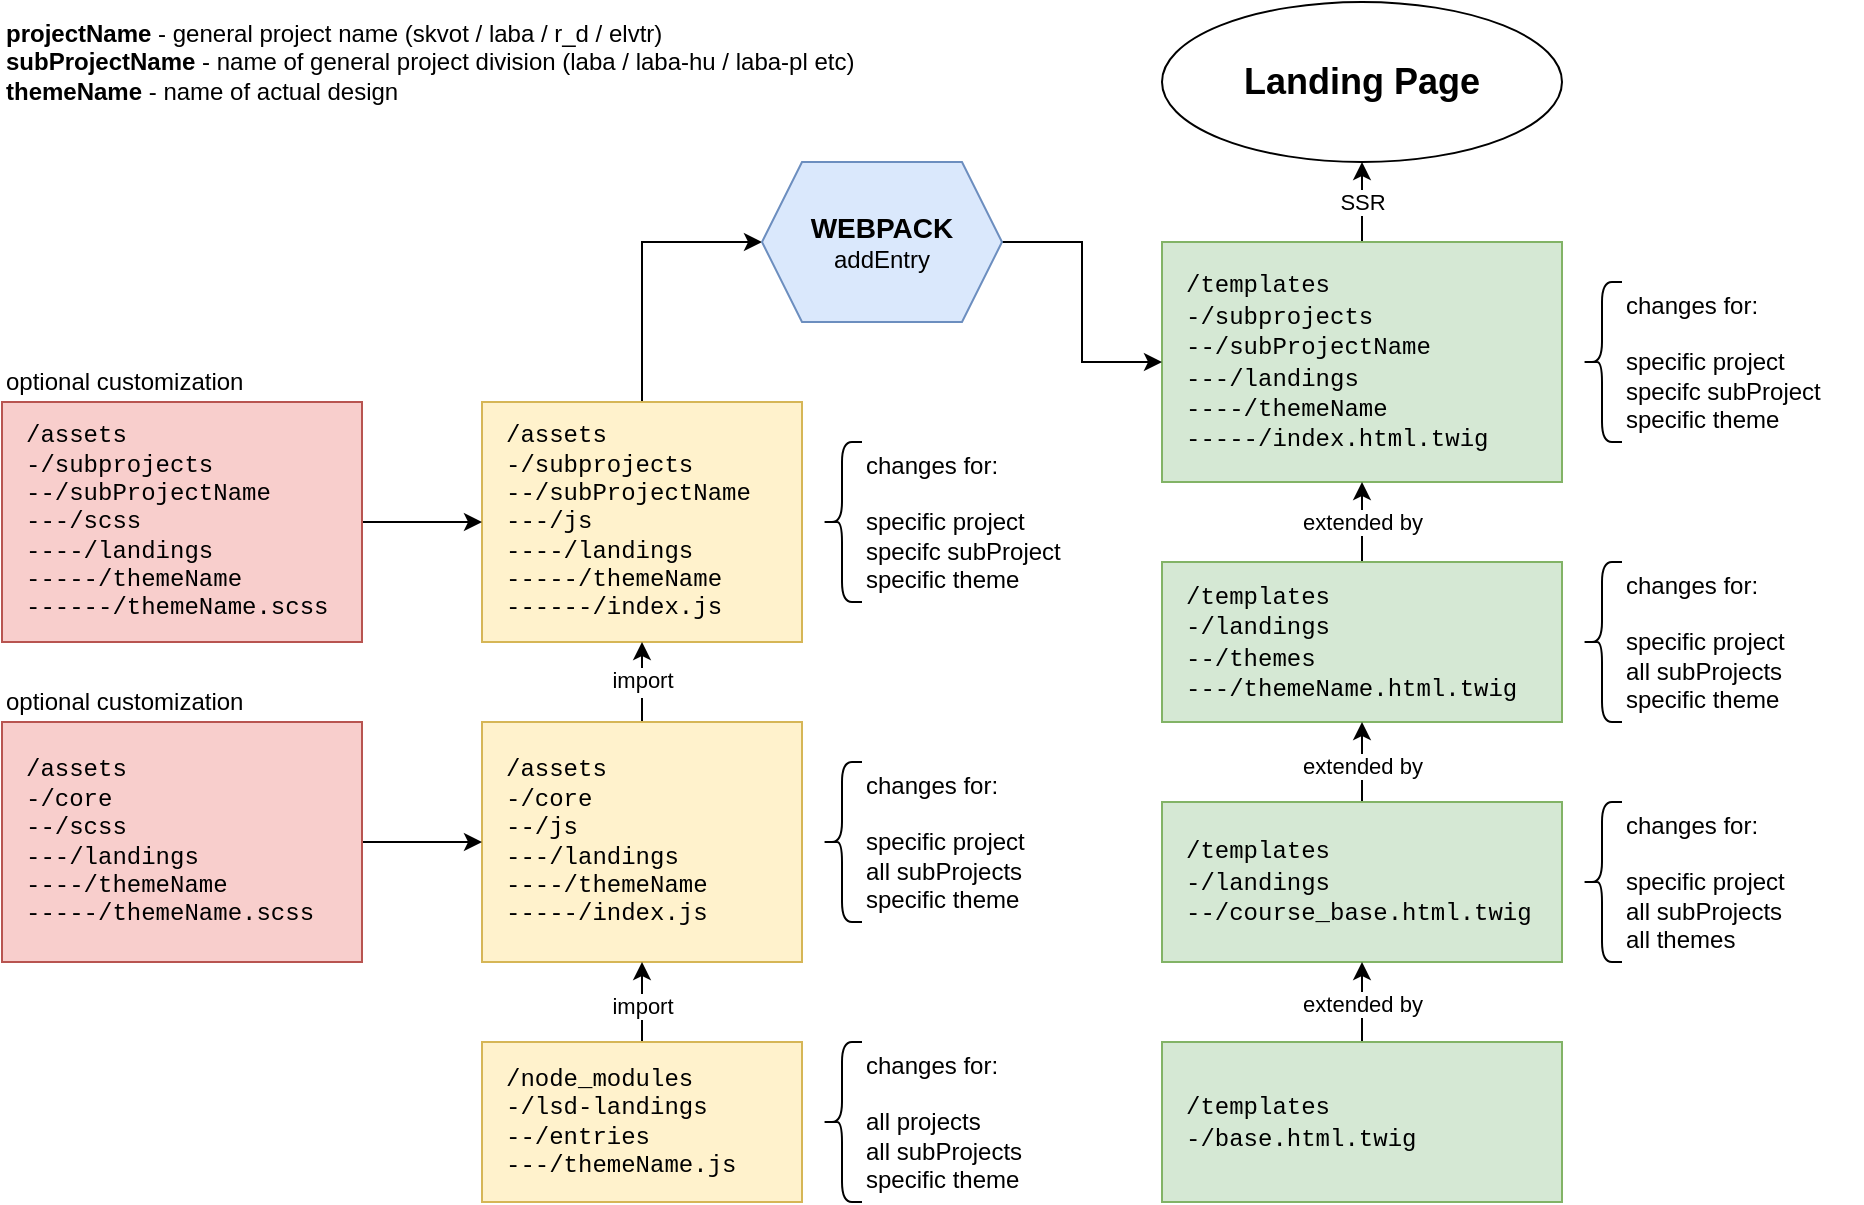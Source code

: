 <mxfile version="17.4.2" type="github">
  <diagram id="SSUtrejDLkclI3R_So_Q" name="Page-1">
    <mxGraphModel dx="823" dy="534" grid="1" gridSize="10" guides="1" tooltips="1" connect="1" arrows="1" fold="1" page="0" pageScale="1" pageWidth="850" pageHeight="1100" math="0" shadow="0">
      <root>
        <mxCell id="0" />
        <mxCell id="1" parent="0" />
        <mxCell id="MFMrkfUyuCXNLZ0RxfUw-14" value="&lt;b&gt;projectName&lt;/b&gt; - general project name (skvot / laba / r_d / elvtr)&lt;br&gt;&lt;b&gt;subProjectName&lt;/b&gt; - name of general project division (laba / laba-hu / laba-pl etc)&lt;br&gt;&lt;b&gt;themeName&lt;/b&gt; - name of actual design" style="text;html=1;strokeColor=none;fillColor=none;align=left;verticalAlign=middle;whiteSpace=wrap;rounded=0;" parent="1" vertex="1">
          <mxGeometry y="40" width="440" height="60" as="geometry" />
        </mxCell>
        <mxCell id="MFMrkfUyuCXNLZ0RxfUw-15" value="&lt;font size=&quot;1&quot;&gt;&lt;b style=&quot;font-size: 18px&quot;&gt;Landing Page&lt;/b&gt;&lt;/font&gt;" style="ellipse;whiteSpace=wrap;html=1;" parent="1" vertex="1">
          <mxGeometry x="580" y="40" width="200" height="80" as="geometry" />
        </mxCell>
        <mxCell id="MFMrkfUyuCXNLZ0RxfUw-17" value="SSR" style="edgeStyle=orthogonalEdgeStyle;rounded=0;orthogonalLoop=1;jettySize=auto;html=1;entryX=0.5;entryY=1;entryDx=0;entryDy=0;" parent="1" source="MFMrkfUyuCXNLZ0RxfUw-16" target="MFMrkfUyuCXNLZ0RxfUw-15" edge="1">
          <mxGeometry relative="1" as="geometry" />
        </mxCell>
        <mxCell id="MFMrkfUyuCXNLZ0RxfUw-16" value="&lt;font face=&quot;Courier New&quot;&gt;/templates&lt;br&gt;-/subprojects&lt;br&gt;--/subProjectName&lt;br&gt;---/landings&lt;br&gt;----/themeName&lt;br&gt;-----/index.html.twig&lt;/font&gt;" style="rounded=0;whiteSpace=wrap;html=1;align=left;spacingLeft=10;fillColor=#d5e8d4;strokeColor=#82b366;" parent="1" vertex="1">
          <mxGeometry x="580" y="160" width="200" height="120" as="geometry" />
        </mxCell>
        <mxCell id="MFMrkfUyuCXNLZ0RxfUw-19" value="extended by" style="edgeStyle=orthogonalEdgeStyle;rounded=0;orthogonalLoop=1;jettySize=auto;html=1;entryX=0.5;entryY=1;entryDx=0;entryDy=0;fontFamily=Helvetica;" parent="1" source="MFMrkfUyuCXNLZ0RxfUw-18" target="MFMrkfUyuCXNLZ0RxfUw-16" edge="1">
          <mxGeometry relative="1" as="geometry" />
        </mxCell>
        <mxCell id="MFMrkfUyuCXNLZ0RxfUw-18" value="&lt;font face=&quot;Courier New&quot;&gt;/templates&lt;br&gt;-/landings&lt;br&gt;--/themes&lt;br&gt;---/themeName.html.twig&lt;br&gt;&lt;/font&gt;" style="rounded=0;whiteSpace=wrap;html=1;align=left;spacingLeft=10;fillColor=#d5e8d4;strokeColor=#82b366;" parent="1" vertex="1">
          <mxGeometry x="580" y="320" width="200" height="80" as="geometry" />
        </mxCell>
        <mxCell id="MFMrkfUyuCXNLZ0RxfUw-21" style="edgeStyle=orthogonalEdgeStyle;rounded=0;orthogonalLoop=1;jettySize=auto;html=1;entryX=0.5;entryY=1;entryDx=0;entryDy=0;fontFamily=Helvetica;" parent="1" source="MFMrkfUyuCXNLZ0RxfUw-20" target="MFMrkfUyuCXNLZ0RxfUw-18" edge="1">
          <mxGeometry relative="1" as="geometry" />
        </mxCell>
        <mxCell id="MFMrkfUyuCXNLZ0RxfUw-22" value="extended by" style="edgeLabel;html=1;align=center;verticalAlign=middle;resizable=0;points=[];fontFamily=Helvetica;" parent="MFMrkfUyuCXNLZ0RxfUw-21" vertex="1" connectable="0">
          <mxGeometry x="-0.072" relative="1" as="geometry">
            <mxPoint as="offset" />
          </mxGeometry>
        </mxCell>
        <mxCell id="MFMrkfUyuCXNLZ0RxfUw-20" value="&lt;font face=&quot;Courier New&quot;&gt;/templates&lt;br&gt;-/landings&lt;br&gt;--/course_base.html.twig&lt;br&gt;&lt;/font&gt;" style="rounded=0;whiteSpace=wrap;html=1;align=left;spacingLeft=10;fillColor=#d5e8d4;strokeColor=#82b366;" parent="1" vertex="1">
          <mxGeometry x="580" y="440" width="200" height="80" as="geometry" />
        </mxCell>
        <mxCell id="MFMrkfUyuCXNLZ0RxfUw-23" style="edgeStyle=orthogonalEdgeStyle;rounded=0;orthogonalLoop=1;jettySize=auto;html=1;entryX=0.5;entryY=1;entryDx=0;entryDy=0;fontFamily=Helvetica;" parent="1" source="MFMrkfUyuCXNLZ0RxfUw-25" edge="1">
          <mxGeometry relative="1" as="geometry">
            <mxPoint x="680" y="520" as="targetPoint" />
          </mxGeometry>
        </mxCell>
        <mxCell id="MFMrkfUyuCXNLZ0RxfUw-24" value="extended by" style="edgeLabel;html=1;align=center;verticalAlign=middle;resizable=0;points=[];fontFamily=Helvetica;" parent="MFMrkfUyuCXNLZ0RxfUw-23" vertex="1" connectable="0">
          <mxGeometry x="-0.072" relative="1" as="geometry">
            <mxPoint as="offset" />
          </mxGeometry>
        </mxCell>
        <mxCell id="MFMrkfUyuCXNLZ0RxfUw-25" value="&lt;font face=&quot;Courier New&quot;&gt;/templates&lt;br&gt;-/base.html.twig&lt;br&gt;&lt;/font&gt;" style="rounded=0;whiteSpace=wrap;html=1;align=left;spacingLeft=10;fillColor=#d5e8d4;strokeColor=#82b366;" parent="1" vertex="1">
          <mxGeometry x="580" y="560" width="200" height="80" as="geometry" />
        </mxCell>
        <mxCell id="MFMrkfUyuCXNLZ0RxfUw-39" value="" style="shape=curlyBracket;whiteSpace=wrap;html=1;rounded=1;labelBorderColor=none;fontFamily=Helvetica;" parent="1" vertex="1">
          <mxGeometry x="790" y="180" width="20" height="80" as="geometry" />
        </mxCell>
        <mxCell id="MFMrkfUyuCXNLZ0RxfUw-40" value="changes for:&lt;br&gt;&lt;br&gt;specific project&lt;br&gt;specifc subProject&lt;br&gt;specific theme" style="text;html=1;strokeColor=none;fillColor=none;align=left;verticalAlign=middle;whiteSpace=wrap;rounded=0;labelBorderColor=none;fontFamily=Helvetica;" parent="1" vertex="1">
          <mxGeometry x="810" y="180" width="120" height="80" as="geometry" />
        </mxCell>
        <mxCell id="MFMrkfUyuCXNLZ0RxfUw-41" value="" style="shape=curlyBracket;whiteSpace=wrap;html=1;rounded=1;labelBorderColor=none;fontFamily=Helvetica;" parent="1" vertex="1">
          <mxGeometry x="790" y="320" width="20" height="80" as="geometry" />
        </mxCell>
        <mxCell id="MFMrkfUyuCXNLZ0RxfUw-42" value="changes for:&lt;br&gt;&lt;br&gt;specific project&lt;br&gt;all subProjects&lt;br&gt;specific theme" style="text;html=1;strokeColor=none;fillColor=none;align=left;verticalAlign=middle;whiteSpace=wrap;rounded=0;labelBorderColor=none;fontFamily=Helvetica;" parent="1" vertex="1">
          <mxGeometry x="810" y="320" width="120" height="80" as="geometry" />
        </mxCell>
        <mxCell id="MFMrkfUyuCXNLZ0RxfUw-43" value="" style="shape=curlyBracket;whiteSpace=wrap;html=1;rounded=1;labelBorderColor=none;fontFamily=Helvetica;" parent="1" vertex="1">
          <mxGeometry x="790" y="440" width="20" height="80" as="geometry" />
        </mxCell>
        <mxCell id="MFMrkfUyuCXNLZ0RxfUw-44" value="changes for:&lt;br&gt;&lt;br&gt;specific project&lt;br&gt;all subProjects&lt;br&gt;all themes" style="text;html=1;strokeColor=none;fillColor=none;align=left;verticalAlign=middle;whiteSpace=wrap;rounded=0;labelBorderColor=none;fontFamily=Helvetica;" parent="1" vertex="1">
          <mxGeometry x="810" y="440" width="120" height="80" as="geometry" />
        </mxCell>
        <mxCell id="MFMrkfUyuCXNLZ0RxfUw-54" style="edgeStyle=orthogonalEdgeStyle;rounded=0;orthogonalLoop=1;jettySize=auto;html=1;entryX=0;entryY=0.5;entryDx=0;entryDy=0;fontFamily=Helvetica;" parent="1" source="MFMrkfUyuCXNLZ0RxfUw-45" target="MFMrkfUyuCXNLZ0RxfUw-52" edge="1">
          <mxGeometry relative="1" as="geometry" />
        </mxCell>
        <mxCell id="MFMrkfUyuCXNLZ0RxfUw-45" value="/assets&lt;br&gt;-/subprojects&lt;br&gt;--/subProjectName&lt;br&gt;---/js&lt;br&gt;----/landings&lt;br&gt;-----/themeName&lt;br&gt;------/index.js" style="rounded=0;whiteSpace=wrap;html=1;labelBorderColor=none;fontFamily=Courier New;align=left;spacingLeft=10;fillColor=#fff2cc;strokeColor=#d6b656;" parent="1" vertex="1">
          <mxGeometry x="240" y="240" width="160" height="120" as="geometry" />
        </mxCell>
        <mxCell id="MFMrkfUyuCXNLZ0RxfUw-49" value="&lt;font face=&quot;Helvetica&quot;&gt;import&lt;/font&gt;" style="edgeStyle=orthogonalEdgeStyle;rounded=0;orthogonalLoop=1;jettySize=auto;html=1;entryX=0.5;entryY=1;entryDx=0;entryDy=0;fontFamily=Courier New;" parent="1" source="MFMrkfUyuCXNLZ0RxfUw-46" target="MFMrkfUyuCXNLZ0RxfUw-45" edge="1">
          <mxGeometry relative="1" as="geometry" />
        </mxCell>
        <mxCell id="MFMrkfUyuCXNLZ0RxfUw-46" value="/assets&lt;br&gt;-/core&lt;br&gt;--/js&lt;br&gt;---/landings&lt;br&gt;----/themeName&lt;br&gt;-----/index.js" style="rounded=0;whiteSpace=wrap;html=1;labelBorderColor=none;fontFamily=Courier New;align=left;spacingLeft=10;fillColor=#fff2cc;strokeColor=#d6b656;" parent="1" vertex="1">
          <mxGeometry x="240" y="400" width="160" height="120" as="geometry" />
        </mxCell>
        <mxCell id="MFMrkfUyuCXNLZ0RxfUw-48" style="edgeStyle=orthogonalEdgeStyle;rounded=0;orthogonalLoop=1;jettySize=auto;html=1;entryX=0.5;entryY=1;entryDx=0;entryDy=0;fontFamily=Courier New;" parent="1" source="MFMrkfUyuCXNLZ0RxfUw-47" target="MFMrkfUyuCXNLZ0RxfUw-46" edge="1">
          <mxGeometry relative="1" as="geometry" />
        </mxCell>
        <mxCell id="MFMrkfUyuCXNLZ0RxfUw-50" value="import" style="edgeLabel;html=1;align=center;verticalAlign=middle;resizable=0;points=[];fontFamily=Helvetica;" parent="MFMrkfUyuCXNLZ0RxfUw-48" vertex="1" connectable="0">
          <mxGeometry x="-0.07" relative="1" as="geometry">
            <mxPoint as="offset" />
          </mxGeometry>
        </mxCell>
        <mxCell id="MFMrkfUyuCXNLZ0RxfUw-47" value="/node_modules&lt;br&gt;-/lsd-landings&lt;br&gt;--/entries&lt;br&gt;---/themeName.js" style="rounded=0;whiteSpace=wrap;html=1;labelBorderColor=none;fontFamily=Courier New;align=left;spacingLeft=10;fillColor=#fff2cc;strokeColor=#d6b656;" parent="1" vertex="1">
          <mxGeometry x="240" y="560" width="160" height="80" as="geometry" />
        </mxCell>
        <mxCell id="MFMrkfUyuCXNLZ0RxfUw-53" style="edgeStyle=orthogonalEdgeStyle;rounded=0;orthogonalLoop=1;jettySize=auto;html=1;entryX=0;entryY=0.5;entryDx=0;entryDy=0;fontFamily=Helvetica;" parent="1" source="MFMrkfUyuCXNLZ0RxfUw-52" target="MFMrkfUyuCXNLZ0RxfUw-16" edge="1">
          <mxGeometry relative="1" as="geometry" />
        </mxCell>
        <mxCell id="MFMrkfUyuCXNLZ0RxfUw-52" value="&lt;b&gt;&lt;font style=&quot;font-size: 14px&quot;&gt;WEBPACK&lt;/font&gt;&lt;/b&gt;&lt;br&gt;addEntry" style="shape=hexagon;perimeter=hexagonPerimeter2;whiteSpace=wrap;html=1;fixedSize=1;labelBorderColor=none;fontFamily=Helvetica;fillColor=#dae8fc;strokeColor=#6c8ebf;" parent="1" vertex="1">
          <mxGeometry x="380" y="120" width="120" height="80" as="geometry" />
        </mxCell>
        <mxCell id="MFMrkfUyuCXNLZ0RxfUw-55" value="" style="shape=curlyBracket;whiteSpace=wrap;html=1;rounded=1;labelBorderColor=none;fontFamily=Helvetica;" parent="1" vertex="1">
          <mxGeometry x="410" y="260" width="20" height="80" as="geometry" />
        </mxCell>
        <mxCell id="MFMrkfUyuCXNLZ0RxfUw-56" value="changes for:&lt;br&gt;&lt;br&gt;specific project&lt;br&gt;specifc subProject&lt;br&gt;specific theme" style="text;html=1;strokeColor=none;fillColor=none;align=left;verticalAlign=middle;whiteSpace=wrap;rounded=0;labelBorderColor=none;fontFamily=Helvetica;" parent="1" vertex="1">
          <mxGeometry x="430" y="260" width="110" height="80" as="geometry" />
        </mxCell>
        <mxCell id="MFMrkfUyuCXNLZ0RxfUw-57" value="" style="shape=curlyBracket;whiteSpace=wrap;html=1;rounded=1;labelBorderColor=none;fontFamily=Helvetica;" parent="1" vertex="1">
          <mxGeometry x="410" y="420" width="20" height="80" as="geometry" />
        </mxCell>
        <mxCell id="MFMrkfUyuCXNLZ0RxfUw-58" value="changes for:&lt;br&gt;&lt;br&gt;specific project&lt;br&gt;all subProjects&lt;br&gt;specific theme" style="text;html=1;strokeColor=none;fillColor=none;align=left;verticalAlign=middle;whiteSpace=wrap;rounded=0;labelBorderColor=none;fontFamily=Helvetica;" parent="1" vertex="1">
          <mxGeometry x="430" y="420" width="110" height="80" as="geometry" />
        </mxCell>
        <mxCell id="MFMrkfUyuCXNLZ0RxfUw-59" value="" style="shape=curlyBracket;whiteSpace=wrap;html=1;rounded=1;labelBorderColor=none;fontFamily=Helvetica;" parent="1" vertex="1">
          <mxGeometry x="410" y="560" width="20" height="80" as="geometry" />
        </mxCell>
        <mxCell id="MFMrkfUyuCXNLZ0RxfUw-60" value="changes for:&lt;br&gt;&lt;br&gt;all projects&lt;br&gt;all subProjects&lt;br&gt;specific theme" style="text;html=1;strokeColor=none;fillColor=none;align=left;verticalAlign=middle;whiteSpace=wrap;rounded=0;labelBorderColor=none;fontFamily=Helvetica;" parent="1" vertex="1">
          <mxGeometry x="430" y="560" width="110" height="80" as="geometry" />
        </mxCell>
        <mxCell id="MFMrkfUyuCXNLZ0RxfUw-64" style="edgeStyle=orthogonalEdgeStyle;rounded=0;orthogonalLoop=1;jettySize=auto;html=1;entryX=0;entryY=0.5;entryDx=0;entryDy=0;fontFamily=Helvetica;" parent="1" source="MFMrkfUyuCXNLZ0RxfUw-61" target="MFMrkfUyuCXNLZ0RxfUw-46" edge="1">
          <mxGeometry relative="1" as="geometry" />
        </mxCell>
        <mxCell id="MFMrkfUyuCXNLZ0RxfUw-61" value="/assets&lt;br&gt;-/core&lt;br&gt;--/scss&lt;br&gt;---/landings&lt;br&gt;----/themeName&lt;br&gt;-----/themeName.scss" style="rounded=0;whiteSpace=wrap;html=1;labelBorderColor=none;fontFamily=Courier New;align=left;spacingLeft=10;fillColor=#f8cecc;strokeColor=#b85450;" parent="1" vertex="1">
          <mxGeometry y="400" width="180" height="120" as="geometry" />
        </mxCell>
        <mxCell id="MFMrkfUyuCXNLZ0RxfUw-63" style="edgeStyle=orthogonalEdgeStyle;rounded=0;orthogonalLoop=1;jettySize=auto;html=1;entryX=0;entryY=0.5;entryDx=0;entryDy=0;fontFamily=Helvetica;" parent="1" source="MFMrkfUyuCXNLZ0RxfUw-62" target="MFMrkfUyuCXNLZ0RxfUw-45" edge="1">
          <mxGeometry relative="1" as="geometry" />
        </mxCell>
        <mxCell id="MFMrkfUyuCXNLZ0RxfUw-62" value="/assets&lt;br&gt;-/subprojects&lt;br&gt;--/subProjectName&lt;br&gt;---/scss&lt;br&gt;----/landings&lt;br&gt;-----/themeName&lt;br&gt;------/themeName.scss" style="rounded=0;whiteSpace=wrap;html=1;labelBorderColor=none;fontFamily=Courier New;align=left;spacingLeft=10;fillColor=#f8cecc;strokeColor=#b85450;" parent="1" vertex="1">
          <mxGeometry y="240" width="180" height="120" as="geometry" />
        </mxCell>
        <mxCell id="UgugikMDsqummfx9fVY2-21" value="optional customization" style="text;html=1;strokeColor=none;fillColor=none;align=left;verticalAlign=middle;whiteSpace=wrap;rounded=0;" vertex="1" parent="1">
          <mxGeometry y="220" width="180" height="20" as="geometry" />
        </mxCell>
        <mxCell id="UgugikMDsqummfx9fVY2-22" value="optional customization" style="text;html=1;strokeColor=none;fillColor=none;align=left;verticalAlign=middle;whiteSpace=wrap;rounded=0;" vertex="1" parent="1">
          <mxGeometry y="380" width="180" height="20" as="geometry" />
        </mxCell>
      </root>
    </mxGraphModel>
  </diagram>
</mxfile>
